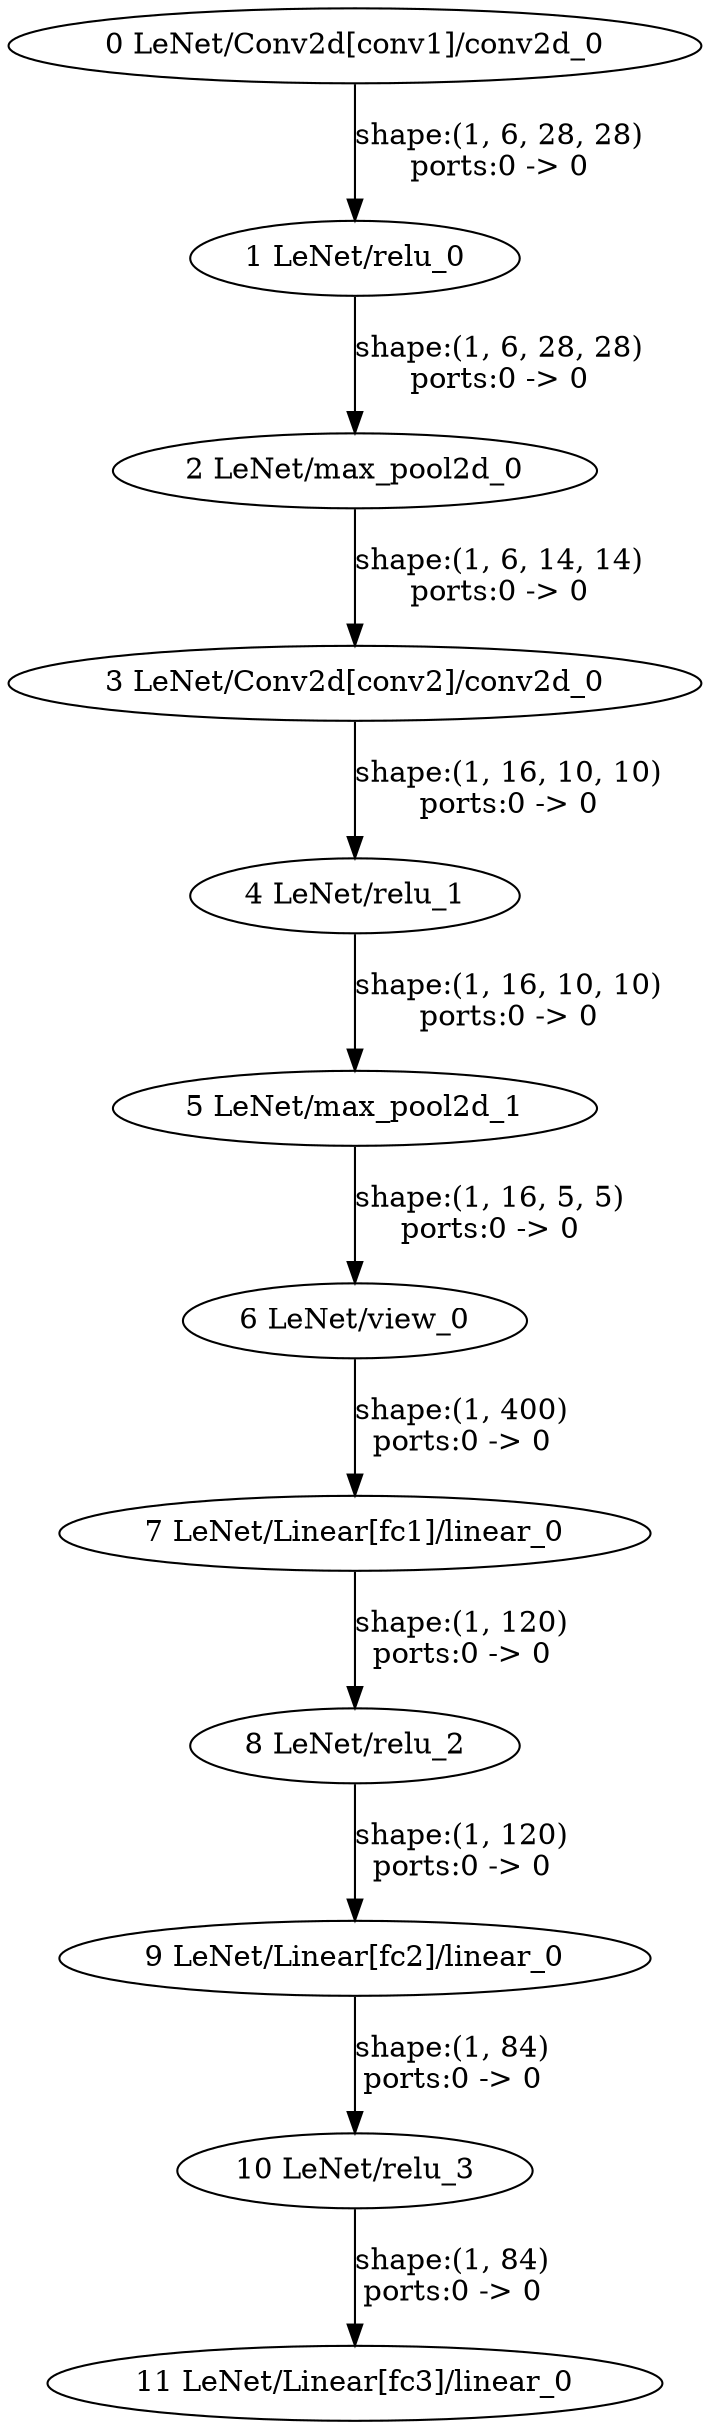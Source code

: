 strict digraph  {
"0 LeNet/Conv2d[conv1]/conv2d_0" [id=0, type=conv2d];
"1 LeNet/relu_0" [id=1, type=relu];
"2 LeNet/max_pool2d_0" [id=2, type=max_pool2d];
"3 LeNet/Conv2d[conv2]/conv2d_0" [id=3, type=conv2d];
"4 LeNet/relu_1" [id=4, type=relu];
"5 LeNet/max_pool2d_1" [id=5, type=max_pool2d];
"6 LeNet/view_0" [id=6, type=view];
"7 LeNet/Linear[fc1]/linear_0" [id=7, type=linear];
"8 LeNet/relu_2" [id=8, type=relu];
"9 LeNet/Linear[fc2]/linear_0" [id=9, type=linear];
"10 LeNet/relu_3" [id=10, type=relu];
"11 LeNet/Linear[fc3]/linear_0" [id=11, type=linear];
"0 LeNet/Conv2d[conv1]/conv2d_0" -> "1 LeNet/relu_0"  [label="shape:(1, 6, 28, 28)\nports:0 -> 0", style=solid];
"1 LeNet/relu_0" -> "2 LeNet/max_pool2d_0"  [label="shape:(1, 6, 28, 28)\nports:0 -> 0", style=solid];
"2 LeNet/max_pool2d_0" -> "3 LeNet/Conv2d[conv2]/conv2d_0"  [label="shape:(1, 6, 14, 14)\nports:0 -> 0", style=solid];
"3 LeNet/Conv2d[conv2]/conv2d_0" -> "4 LeNet/relu_1"  [label="shape:(1, 16, 10, 10)\nports:0 -> 0", style=solid];
"4 LeNet/relu_1" -> "5 LeNet/max_pool2d_1"  [label="shape:(1, 16, 10, 10)\nports:0 -> 0", style=solid];
"5 LeNet/max_pool2d_1" -> "6 LeNet/view_0"  [label="shape:(1, 16, 5, 5)\nports:0 -> 0", style=solid];
"6 LeNet/view_0" -> "7 LeNet/Linear[fc1]/linear_0"  [label="shape:(1, 400)\nports:0 -> 0", style=solid];
"7 LeNet/Linear[fc1]/linear_0" -> "8 LeNet/relu_2"  [label="shape:(1, 120)\nports:0 -> 0", style=solid];
"8 LeNet/relu_2" -> "9 LeNet/Linear[fc2]/linear_0"  [label="shape:(1, 120)\nports:0 -> 0", style=solid];
"9 LeNet/Linear[fc2]/linear_0" -> "10 LeNet/relu_3"  [label="shape:(1, 84)\nports:0 -> 0", style=solid];
"10 LeNet/relu_3" -> "11 LeNet/Linear[fc3]/linear_0"  [label="shape:(1, 84)\nports:0 -> 0", style=solid];
}
